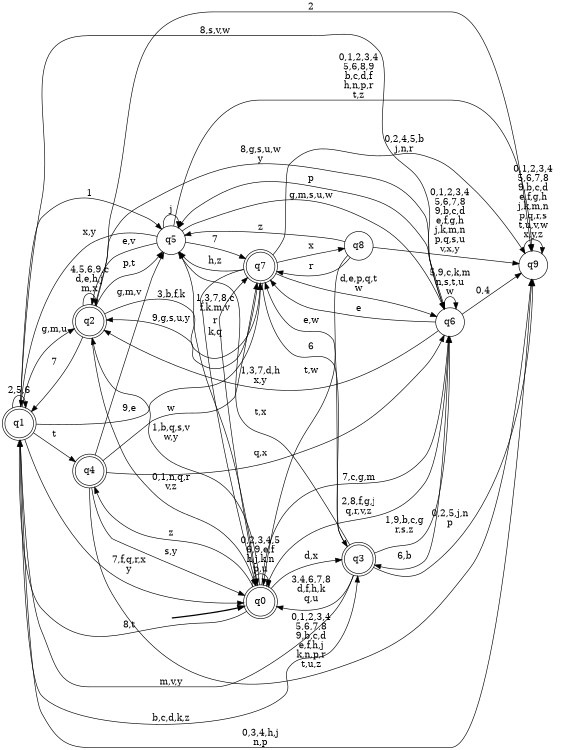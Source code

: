 digraph BlueStar {
__start0 [style = invis, shape = none, label = "", width = 0, height = 0];

rankdir=LR;
size="8,5";

s0 [style="rounded,filled", color="black", fillcolor="white" shape="doublecircle", label="q0"];
s1 [style="rounded,filled", color="black", fillcolor="white" shape="doublecircle", label="q1"];
s2 [style="rounded,filled", color="black", fillcolor="white" shape="doublecircle", label="q2"];
s3 [style="rounded,filled", color="black", fillcolor="white" shape="doublecircle", label="q3"];
s4 [style="rounded,filled", color="black", fillcolor="white" shape="doublecircle", label="q4"];
s5 [style="filled", color="black", fillcolor="white" shape="circle", label="q5"];
s6 [style="filled", color="black", fillcolor="white" shape="circle", label="q6"];
s7 [style="rounded,filled", color="black", fillcolor="white" shape="doublecircle", label="q7"];
s8 [style="filled", color="black", fillcolor="white" shape="circle", label="q8"];
s9 [style="filled", color="black", fillcolor="white" shape="circle", label="q9"];
subgraph cluster_main { 
	graph [pad=".75", ranksep="0.15", nodesep="0.15"];
	 style=invis; 
	__start0 -> s0 [penwidth=2];
}
s0 -> s0 [label="0,2,3,4,5\n6,9,e,f\nh,j,k,n\np,u"];
s0 -> s1 [label="8,t"];
s0 -> s2 [label="1,b,q,s,v\nw,y"];
s0 -> s3 [label="d,x"];
s0 -> s4 [label="z"];
s0 -> s6 [label="7,c,g,m"];
s0 -> s7 [label="r"];
s1 -> s0 [label="7,f,q,r,x\ny"];
s1 -> s1 [label="2,5,6"];
s1 -> s2 [label="g,m,u"];
s1 -> s3 [label="b,c,d,k,z"];
s1 -> s4 [label="t"];
s1 -> s5 [label="1"];
s1 -> s6 [label="8,s,v,w"];
s1 -> s7 [label="9,e"];
s1 -> s9 [label="0,3,4,h,j\nn,p"];
s2 -> s0 [label="0,1,n,q,r\nv,z"];
s2 -> s1 [label="7"];
s2 -> s2 [label="4,5,6,9,c\nd,e,h,j\nm,x"];
s2 -> s5 [label="p,t"];
s2 -> s6 [label="8,g,s,u,w\ny"];
s2 -> s7 [label="3,b,f,k"];
s2 -> s9 [label="2"];
s3 -> s0 [label="3,4,6,7,8\nd,f,h,k\nq,u"];
s3 -> s1 [label="m,v,y"];
s3 -> s5 [label="t,x"];
s3 -> s6 [label="1,9,b,c,g\nr,s,z"];
s3 -> s7 [label="e,w"];
s3 -> s9 [label="0,2,5,j,n\np"];
s4 -> s0 [label="s,y"];
s4 -> s5 [label="g,m,v"];
s4 -> s6 [label="q,x"];
s4 -> s7 [label="w"];
s4 -> s9 [label="0,1,2,3,4\n5,6,7,8\n9,b,c,d\ne,f,h,j\nk,n,p,r\nt,u,z"];
s5 -> s0 [label="k,q"];
s5 -> s1 [label="x,y"];
s5 -> s2 [label="e,v"];
s5 -> s5 [label="j"];
s5 -> s6 [label="g,m,s,u,w"];
s5 -> s7 [label="7"];
s5 -> s9 [label="0,1,2,3,4\n5,6,8,9\nb,c,d,f\nh,n,p,r\nt,z"];
s6 -> s0 [label="2,8,f,g,j\nq,r,v,z"];
s6 -> s2 [label="1,3,7,d,h\nx,y"];
s6 -> s3 [label="6,b"];
s6 -> s5 [label="p"];
s6 -> s6 [label="5,9,c,k,m\nn,s,t,u\nw"];
s6 -> s7 [label="e"];
s6 -> s9 [label="0,4"];
s7 -> s0 [label="1,3,7,8,c\nf,k,m,v"];
s7 -> s2 [label="9,g,s,u,y"];
s7 -> s3 [label="6"];
s7 -> s5 [label="h,z"];
s7 -> s6 [label="d,e,p,q,t\nw"];
s7 -> s8 [label="x"];
s7 -> s9 [label="0,2,4,5,b\nj,n,r"];
s8 -> s0 [label="t,w"];
s8 -> s5 [label="z"];
s8 -> s7 [label="r"];
s8 -> s9 [label="0,1,2,3,4\n5,6,7,8\n9,b,c,d\ne,f,g,h\nj,k,m,n\np,q,s,u\nv,x,y"];
s9 -> s9 [label="0,1,2,3,4\n5,6,7,8\n9,b,c,d\ne,f,g,h\nj,k,m,n\np,q,r,s\nt,u,v,w\nx,y,z"];

}